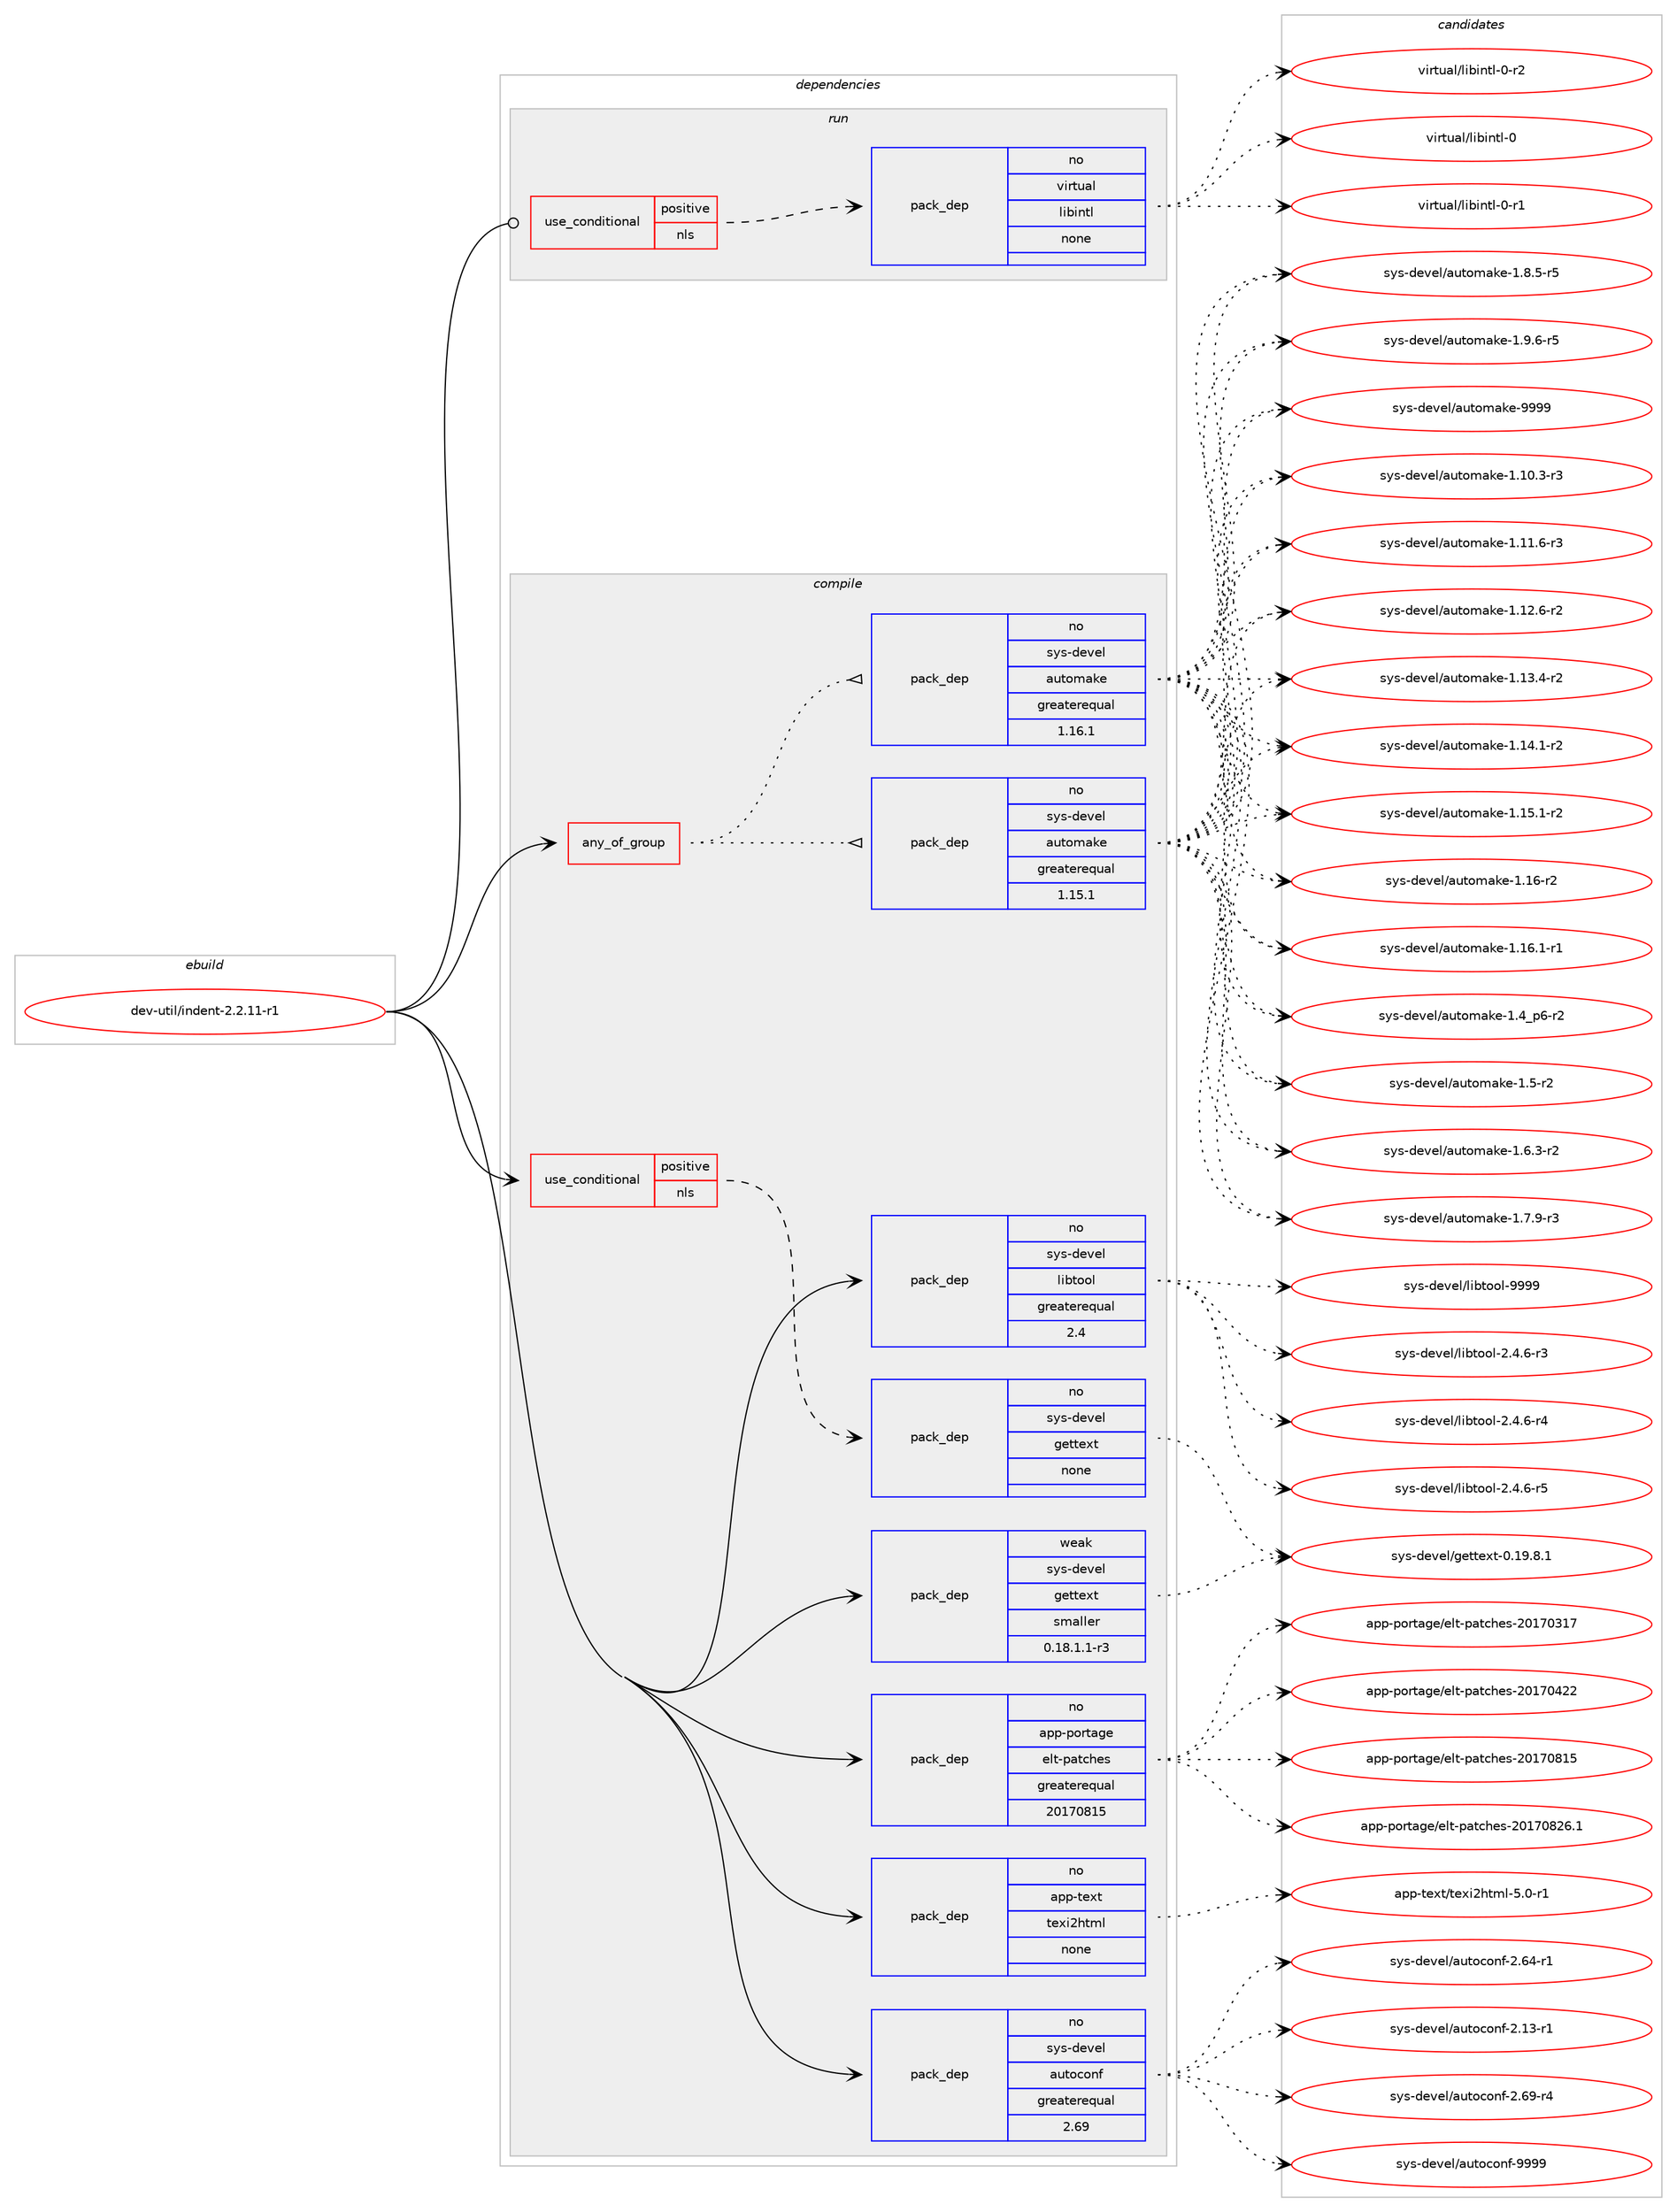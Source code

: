 digraph prolog {

# *************
# Graph options
# *************

newrank=true;
concentrate=true;
compound=true;
graph [rankdir=LR,fontname=Helvetica,fontsize=10,ranksep=1.5];#, ranksep=2.5, nodesep=0.2];
edge  [arrowhead=vee];
node  [fontname=Helvetica,fontsize=10];

# **********
# The ebuild
# **********

subgraph cluster_leftcol {
color=gray;
rank=same;
label=<<i>ebuild</i>>;
id [label="dev-util/indent-2.2.11-r1", color=red, width=4, href="../dev-util/indent-2.2.11-r1.svg"];
}

# ****************
# The dependencies
# ****************

subgraph cluster_midcol {
color=gray;
label=<<i>dependencies</i>>;
subgraph cluster_compile {
fillcolor="#eeeeee";
style=filled;
label=<<i>compile</i>>;
subgraph any23066 {
dependency1546431 [label=<<TABLE BORDER="0" CELLBORDER="1" CELLSPACING="0" CELLPADDING="4"><TR><TD CELLPADDING="10">any_of_group</TD></TR></TABLE>>, shape=none, color=red];subgraph pack1098212 {
dependency1546432 [label=<<TABLE BORDER="0" CELLBORDER="1" CELLSPACING="0" CELLPADDING="4" WIDTH="220"><TR><TD ROWSPAN="6" CELLPADDING="30">pack_dep</TD></TR><TR><TD WIDTH="110">no</TD></TR><TR><TD>sys-devel</TD></TR><TR><TD>automake</TD></TR><TR><TD>greaterequal</TD></TR><TR><TD>1.16.1</TD></TR></TABLE>>, shape=none, color=blue];
}
dependency1546431:e -> dependency1546432:w [weight=20,style="dotted",arrowhead="oinv"];
subgraph pack1098213 {
dependency1546433 [label=<<TABLE BORDER="0" CELLBORDER="1" CELLSPACING="0" CELLPADDING="4" WIDTH="220"><TR><TD ROWSPAN="6" CELLPADDING="30">pack_dep</TD></TR><TR><TD WIDTH="110">no</TD></TR><TR><TD>sys-devel</TD></TR><TR><TD>automake</TD></TR><TR><TD>greaterequal</TD></TR><TR><TD>1.15.1</TD></TR></TABLE>>, shape=none, color=blue];
}
dependency1546431:e -> dependency1546433:w [weight=20,style="dotted",arrowhead="oinv"];
}
id:e -> dependency1546431:w [weight=20,style="solid",arrowhead="vee"];
subgraph cond424560 {
dependency1546434 [label=<<TABLE BORDER="0" CELLBORDER="1" CELLSPACING="0" CELLPADDING="4"><TR><TD ROWSPAN="3" CELLPADDING="10">use_conditional</TD></TR><TR><TD>positive</TD></TR><TR><TD>nls</TD></TR></TABLE>>, shape=none, color=red];
subgraph pack1098214 {
dependency1546435 [label=<<TABLE BORDER="0" CELLBORDER="1" CELLSPACING="0" CELLPADDING="4" WIDTH="220"><TR><TD ROWSPAN="6" CELLPADDING="30">pack_dep</TD></TR><TR><TD WIDTH="110">no</TD></TR><TR><TD>sys-devel</TD></TR><TR><TD>gettext</TD></TR><TR><TD>none</TD></TR><TR><TD></TD></TR></TABLE>>, shape=none, color=blue];
}
dependency1546434:e -> dependency1546435:w [weight=20,style="dashed",arrowhead="vee"];
}
id:e -> dependency1546434:w [weight=20,style="solid",arrowhead="vee"];
subgraph pack1098215 {
dependency1546436 [label=<<TABLE BORDER="0" CELLBORDER="1" CELLSPACING="0" CELLPADDING="4" WIDTH="220"><TR><TD ROWSPAN="6" CELLPADDING="30">pack_dep</TD></TR><TR><TD WIDTH="110">no</TD></TR><TR><TD>app-portage</TD></TR><TR><TD>elt-patches</TD></TR><TR><TD>greaterequal</TD></TR><TR><TD>20170815</TD></TR></TABLE>>, shape=none, color=blue];
}
id:e -> dependency1546436:w [weight=20,style="solid",arrowhead="vee"];
subgraph pack1098216 {
dependency1546437 [label=<<TABLE BORDER="0" CELLBORDER="1" CELLSPACING="0" CELLPADDING="4" WIDTH="220"><TR><TD ROWSPAN="6" CELLPADDING="30">pack_dep</TD></TR><TR><TD WIDTH="110">no</TD></TR><TR><TD>app-text</TD></TR><TR><TD>texi2html</TD></TR><TR><TD>none</TD></TR><TR><TD></TD></TR></TABLE>>, shape=none, color=blue];
}
id:e -> dependency1546437:w [weight=20,style="solid",arrowhead="vee"];
subgraph pack1098217 {
dependency1546438 [label=<<TABLE BORDER="0" CELLBORDER="1" CELLSPACING="0" CELLPADDING="4" WIDTH="220"><TR><TD ROWSPAN="6" CELLPADDING="30">pack_dep</TD></TR><TR><TD WIDTH="110">no</TD></TR><TR><TD>sys-devel</TD></TR><TR><TD>autoconf</TD></TR><TR><TD>greaterequal</TD></TR><TR><TD>2.69</TD></TR></TABLE>>, shape=none, color=blue];
}
id:e -> dependency1546438:w [weight=20,style="solid",arrowhead="vee"];
subgraph pack1098218 {
dependency1546439 [label=<<TABLE BORDER="0" CELLBORDER="1" CELLSPACING="0" CELLPADDING="4" WIDTH="220"><TR><TD ROWSPAN="6" CELLPADDING="30">pack_dep</TD></TR><TR><TD WIDTH="110">no</TD></TR><TR><TD>sys-devel</TD></TR><TR><TD>libtool</TD></TR><TR><TD>greaterequal</TD></TR><TR><TD>2.4</TD></TR></TABLE>>, shape=none, color=blue];
}
id:e -> dependency1546439:w [weight=20,style="solid",arrowhead="vee"];
subgraph pack1098219 {
dependency1546440 [label=<<TABLE BORDER="0" CELLBORDER="1" CELLSPACING="0" CELLPADDING="4" WIDTH="220"><TR><TD ROWSPAN="6" CELLPADDING="30">pack_dep</TD></TR><TR><TD WIDTH="110">weak</TD></TR><TR><TD>sys-devel</TD></TR><TR><TD>gettext</TD></TR><TR><TD>smaller</TD></TR><TR><TD>0.18.1.1-r3</TD></TR></TABLE>>, shape=none, color=blue];
}
id:e -> dependency1546440:w [weight=20,style="solid",arrowhead="vee"];
}
subgraph cluster_compileandrun {
fillcolor="#eeeeee";
style=filled;
label=<<i>compile and run</i>>;
}
subgraph cluster_run {
fillcolor="#eeeeee";
style=filled;
label=<<i>run</i>>;
subgraph cond424561 {
dependency1546441 [label=<<TABLE BORDER="0" CELLBORDER="1" CELLSPACING="0" CELLPADDING="4"><TR><TD ROWSPAN="3" CELLPADDING="10">use_conditional</TD></TR><TR><TD>positive</TD></TR><TR><TD>nls</TD></TR></TABLE>>, shape=none, color=red];
subgraph pack1098220 {
dependency1546442 [label=<<TABLE BORDER="0" CELLBORDER="1" CELLSPACING="0" CELLPADDING="4" WIDTH="220"><TR><TD ROWSPAN="6" CELLPADDING="30">pack_dep</TD></TR><TR><TD WIDTH="110">no</TD></TR><TR><TD>virtual</TD></TR><TR><TD>libintl</TD></TR><TR><TD>none</TD></TR><TR><TD></TD></TR></TABLE>>, shape=none, color=blue];
}
dependency1546441:e -> dependency1546442:w [weight=20,style="dashed",arrowhead="vee"];
}
id:e -> dependency1546441:w [weight=20,style="solid",arrowhead="odot"];
}
}

# **************
# The candidates
# **************

subgraph cluster_choices {
rank=same;
color=gray;
label=<<i>candidates</i>>;

subgraph choice1098212 {
color=black;
nodesep=1;
choice11512111545100101118101108479711711611110997107101454946494846514511451 [label="sys-devel/automake-1.10.3-r3", color=red, width=4,href="../sys-devel/automake-1.10.3-r3.svg"];
choice11512111545100101118101108479711711611110997107101454946494946544511451 [label="sys-devel/automake-1.11.6-r3", color=red, width=4,href="../sys-devel/automake-1.11.6-r3.svg"];
choice11512111545100101118101108479711711611110997107101454946495046544511450 [label="sys-devel/automake-1.12.6-r2", color=red, width=4,href="../sys-devel/automake-1.12.6-r2.svg"];
choice11512111545100101118101108479711711611110997107101454946495146524511450 [label="sys-devel/automake-1.13.4-r2", color=red, width=4,href="../sys-devel/automake-1.13.4-r2.svg"];
choice11512111545100101118101108479711711611110997107101454946495246494511450 [label="sys-devel/automake-1.14.1-r2", color=red, width=4,href="../sys-devel/automake-1.14.1-r2.svg"];
choice11512111545100101118101108479711711611110997107101454946495346494511450 [label="sys-devel/automake-1.15.1-r2", color=red, width=4,href="../sys-devel/automake-1.15.1-r2.svg"];
choice1151211154510010111810110847971171161111099710710145494649544511450 [label="sys-devel/automake-1.16-r2", color=red, width=4,href="../sys-devel/automake-1.16-r2.svg"];
choice11512111545100101118101108479711711611110997107101454946495446494511449 [label="sys-devel/automake-1.16.1-r1", color=red, width=4,href="../sys-devel/automake-1.16.1-r1.svg"];
choice115121115451001011181011084797117116111109971071014549465295112544511450 [label="sys-devel/automake-1.4_p6-r2", color=red, width=4,href="../sys-devel/automake-1.4_p6-r2.svg"];
choice11512111545100101118101108479711711611110997107101454946534511450 [label="sys-devel/automake-1.5-r2", color=red, width=4,href="../sys-devel/automake-1.5-r2.svg"];
choice115121115451001011181011084797117116111109971071014549465446514511450 [label="sys-devel/automake-1.6.3-r2", color=red, width=4,href="../sys-devel/automake-1.6.3-r2.svg"];
choice115121115451001011181011084797117116111109971071014549465546574511451 [label="sys-devel/automake-1.7.9-r3", color=red, width=4,href="../sys-devel/automake-1.7.9-r3.svg"];
choice115121115451001011181011084797117116111109971071014549465646534511453 [label="sys-devel/automake-1.8.5-r5", color=red, width=4,href="../sys-devel/automake-1.8.5-r5.svg"];
choice115121115451001011181011084797117116111109971071014549465746544511453 [label="sys-devel/automake-1.9.6-r5", color=red, width=4,href="../sys-devel/automake-1.9.6-r5.svg"];
choice115121115451001011181011084797117116111109971071014557575757 [label="sys-devel/automake-9999", color=red, width=4,href="../sys-devel/automake-9999.svg"];
dependency1546432:e -> choice11512111545100101118101108479711711611110997107101454946494846514511451:w [style=dotted,weight="100"];
dependency1546432:e -> choice11512111545100101118101108479711711611110997107101454946494946544511451:w [style=dotted,weight="100"];
dependency1546432:e -> choice11512111545100101118101108479711711611110997107101454946495046544511450:w [style=dotted,weight="100"];
dependency1546432:e -> choice11512111545100101118101108479711711611110997107101454946495146524511450:w [style=dotted,weight="100"];
dependency1546432:e -> choice11512111545100101118101108479711711611110997107101454946495246494511450:w [style=dotted,weight="100"];
dependency1546432:e -> choice11512111545100101118101108479711711611110997107101454946495346494511450:w [style=dotted,weight="100"];
dependency1546432:e -> choice1151211154510010111810110847971171161111099710710145494649544511450:w [style=dotted,weight="100"];
dependency1546432:e -> choice11512111545100101118101108479711711611110997107101454946495446494511449:w [style=dotted,weight="100"];
dependency1546432:e -> choice115121115451001011181011084797117116111109971071014549465295112544511450:w [style=dotted,weight="100"];
dependency1546432:e -> choice11512111545100101118101108479711711611110997107101454946534511450:w [style=dotted,weight="100"];
dependency1546432:e -> choice115121115451001011181011084797117116111109971071014549465446514511450:w [style=dotted,weight="100"];
dependency1546432:e -> choice115121115451001011181011084797117116111109971071014549465546574511451:w [style=dotted,weight="100"];
dependency1546432:e -> choice115121115451001011181011084797117116111109971071014549465646534511453:w [style=dotted,weight="100"];
dependency1546432:e -> choice115121115451001011181011084797117116111109971071014549465746544511453:w [style=dotted,weight="100"];
dependency1546432:e -> choice115121115451001011181011084797117116111109971071014557575757:w [style=dotted,weight="100"];
}
subgraph choice1098213 {
color=black;
nodesep=1;
choice11512111545100101118101108479711711611110997107101454946494846514511451 [label="sys-devel/automake-1.10.3-r3", color=red, width=4,href="../sys-devel/automake-1.10.3-r3.svg"];
choice11512111545100101118101108479711711611110997107101454946494946544511451 [label="sys-devel/automake-1.11.6-r3", color=red, width=4,href="../sys-devel/automake-1.11.6-r3.svg"];
choice11512111545100101118101108479711711611110997107101454946495046544511450 [label="sys-devel/automake-1.12.6-r2", color=red, width=4,href="../sys-devel/automake-1.12.6-r2.svg"];
choice11512111545100101118101108479711711611110997107101454946495146524511450 [label="sys-devel/automake-1.13.4-r2", color=red, width=4,href="../sys-devel/automake-1.13.4-r2.svg"];
choice11512111545100101118101108479711711611110997107101454946495246494511450 [label="sys-devel/automake-1.14.1-r2", color=red, width=4,href="../sys-devel/automake-1.14.1-r2.svg"];
choice11512111545100101118101108479711711611110997107101454946495346494511450 [label="sys-devel/automake-1.15.1-r2", color=red, width=4,href="../sys-devel/automake-1.15.1-r2.svg"];
choice1151211154510010111810110847971171161111099710710145494649544511450 [label="sys-devel/automake-1.16-r2", color=red, width=4,href="../sys-devel/automake-1.16-r2.svg"];
choice11512111545100101118101108479711711611110997107101454946495446494511449 [label="sys-devel/automake-1.16.1-r1", color=red, width=4,href="../sys-devel/automake-1.16.1-r1.svg"];
choice115121115451001011181011084797117116111109971071014549465295112544511450 [label="sys-devel/automake-1.4_p6-r2", color=red, width=4,href="../sys-devel/automake-1.4_p6-r2.svg"];
choice11512111545100101118101108479711711611110997107101454946534511450 [label="sys-devel/automake-1.5-r2", color=red, width=4,href="../sys-devel/automake-1.5-r2.svg"];
choice115121115451001011181011084797117116111109971071014549465446514511450 [label="sys-devel/automake-1.6.3-r2", color=red, width=4,href="../sys-devel/automake-1.6.3-r2.svg"];
choice115121115451001011181011084797117116111109971071014549465546574511451 [label="sys-devel/automake-1.7.9-r3", color=red, width=4,href="../sys-devel/automake-1.7.9-r3.svg"];
choice115121115451001011181011084797117116111109971071014549465646534511453 [label="sys-devel/automake-1.8.5-r5", color=red, width=4,href="../sys-devel/automake-1.8.5-r5.svg"];
choice115121115451001011181011084797117116111109971071014549465746544511453 [label="sys-devel/automake-1.9.6-r5", color=red, width=4,href="../sys-devel/automake-1.9.6-r5.svg"];
choice115121115451001011181011084797117116111109971071014557575757 [label="sys-devel/automake-9999", color=red, width=4,href="../sys-devel/automake-9999.svg"];
dependency1546433:e -> choice11512111545100101118101108479711711611110997107101454946494846514511451:w [style=dotted,weight="100"];
dependency1546433:e -> choice11512111545100101118101108479711711611110997107101454946494946544511451:w [style=dotted,weight="100"];
dependency1546433:e -> choice11512111545100101118101108479711711611110997107101454946495046544511450:w [style=dotted,weight="100"];
dependency1546433:e -> choice11512111545100101118101108479711711611110997107101454946495146524511450:w [style=dotted,weight="100"];
dependency1546433:e -> choice11512111545100101118101108479711711611110997107101454946495246494511450:w [style=dotted,weight="100"];
dependency1546433:e -> choice11512111545100101118101108479711711611110997107101454946495346494511450:w [style=dotted,weight="100"];
dependency1546433:e -> choice1151211154510010111810110847971171161111099710710145494649544511450:w [style=dotted,weight="100"];
dependency1546433:e -> choice11512111545100101118101108479711711611110997107101454946495446494511449:w [style=dotted,weight="100"];
dependency1546433:e -> choice115121115451001011181011084797117116111109971071014549465295112544511450:w [style=dotted,weight="100"];
dependency1546433:e -> choice11512111545100101118101108479711711611110997107101454946534511450:w [style=dotted,weight="100"];
dependency1546433:e -> choice115121115451001011181011084797117116111109971071014549465446514511450:w [style=dotted,weight="100"];
dependency1546433:e -> choice115121115451001011181011084797117116111109971071014549465546574511451:w [style=dotted,weight="100"];
dependency1546433:e -> choice115121115451001011181011084797117116111109971071014549465646534511453:w [style=dotted,weight="100"];
dependency1546433:e -> choice115121115451001011181011084797117116111109971071014549465746544511453:w [style=dotted,weight="100"];
dependency1546433:e -> choice115121115451001011181011084797117116111109971071014557575757:w [style=dotted,weight="100"];
}
subgraph choice1098214 {
color=black;
nodesep=1;
choice1151211154510010111810110847103101116116101120116454846495746564649 [label="sys-devel/gettext-0.19.8.1", color=red, width=4,href="../sys-devel/gettext-0.19.8.1.svg"];
dependency1546435:e -> choice1151211154510010111810110847103101116116101120116454846495746564649:w [style=dotted,weight="100"];
}
subgraph choice1098215 {
color=black;
nodesep=1;
choice97112112451121111141169710310147101108116451129711699104101115455048495548514955 [label="app-portage/elt-patches-20170317", color=red, width=4,href="../app-portage/elt-patches-20170317.svg"];
choice97112112451121111141169710310147101108116451129711699104101115455048495548525050 [label="app-portage/elt-patches-20170422", color=red, width=4,href="../app-portage/elt-patches-20170422.svg"];
choice97112112451121111141169710310147101108116451129711699104101115455048495548564953 [label="app-portage/elt-patches-20170815", color=red, width=4,href="../app-portage/elt-patches-20170815.svg"];
choice971121124511211111411697103101471011081164511297116991041011154550484955485650544649 [label="app-portage/elt-patches-20170826.1", color=red, width=4,href="../app-portage/elt-patches-20170826.1.svg"];
dependency1546436:e -> choice97112112451121111141169710310147101108116451129711699104101115455048495548514955:w [style=dotted,weight="100"];
dependency1546436:e -> choice97112112451121111141169710310147101108116451129711699104101115455048495548525050:w [style=dotted,weight="100"];
dependency1546436:e -> choice97112112451121111141169710310147101108116451129711699104101115455048495548564953:w [style=dotted,weight="100"];
dependency1546436:e -> choice971121124511211111411697103101471011081164511297116991041011154550484955485650544649:w [style=dotted,weight="100"];
}
subgraph choice1098216 {
color=black;
nodesep=1;
choice97112112451161011201164711610112010550104116109108455346484511449 [label="app-text/texi2html-5.0-r1", color=red, width=4,href="../app-text/texi2html-5.0-r1.svg"];
dependency1546437:e -> choice97112112451161011201164711610112010550104116109108455346484511449:w [style=dotted,weight="100"];
}
subgraph choice1098217 {
color=black;
nodesep=1;
choice1151211154510010111810110847971171161119911111010245504649514511449 [label="sys-devel/autoconf-2.13-r1", color=red, width=4,href="../sys-devel/autoconf-2.13-r1.svg"];
choice1151211154510010111810110847971171161119911111010245504654524511449 [label="sys-devel/autoconf-2.64-r1", color=red, width=4,href="../sys-devel/autoconf-2.64-r1.svg"];
choice1151211154510010111810110847971171161119911111010245504654574511452 [label="sys-devel/autoconf-2.69-r4", color=red, width=4,href="../sys-devel/autoconf-2.69-r4.svg"];
choice115121115451001011181011084797117116111991111101024557575757 [label="sys-devel/autoconf-9999", color=red, width=4,href="../sys-devel/autoconf-9999.svg"];
dependency1546438:e -> choice1151211154510010111810110847971171161119911111010245504649514511449:w [style=dotted,weight="100"];
dependency1546438:e -> choice1151211154510010111810110847971171161119911111010245504654524511449:w [style=dotted,weight="100"];
dependency1546438:e -> choice1151211154510010111810110847971171161119911111010245504654574511452:w [style=dotted,weight="100"];
dependency1546438:e -> choice115121115451001011181011084797117116111991111101024557575757:w [style=dotted,weight="100"];
}
subgraph choice1098218 {
color=black;
nodesep=1;
choice1151211154510010111810110847108105981161111111084550465246544511451 [label="sys-devel/libtool-2.4.6-r3", color=red, width=4,href="../sys-devel/libtool-2.4.6-r3.svg"];
choice1151211154510010111810110847108105981161111111084550465246544511452 [label="sys-devel/libtool-2.4.6-r4", color=red, width=4,href="../sys-devel/libtool-2.4.6-r4.svg"];
choice1151211154510010111810110847108105981161111111084550465246544511453 [label="sys-devel/libtool-2.4.6-r5", color=red, width=4,href="../sys-devel/libtool-2.4.6-r5.svg"];
choice1151211154510010111810110847108105981161111111084557575757 [label="sys-devel/libtool-9999", color=red, width=4,href="../sys-devel/libtool-9999.svg"];
dependency1546439:e -> choice1151211154510010111810110847108105981161111111084550465246544511451:w [style=dotted,weight="100"];
dependency1546439:e -> choice1151211154510010111810110847108105981161111111084550465246544511452:w [style=dotted,weight="100"];
dependency1546439:e -> choice1151211154510010111810110847108105981161111111084550465246544511453:w [style=dotted,weight="100"];
dependency1546439:e -> choice1151211154510010111810110847108105981161111111084557575757:w [style=dotted,weight="100"];
}
subgraph choice1098219 {
color=black;
nodesep=1;
choice1151211154510010111810110847103101116116101120116454846495746564649 [label="sys-devel/gettext-0.19.8.1", color=red, width=4,href="../sys-devel/gettext-0.19.8.1.svg"];
dependency1546440:e -> choice1151211154510010111810110847103101116116101120116454846495746564649:w [style=dotted,weight="100"];
}
subgraph choice1098220 {
color=black;
nodesep=1;
choice1181051141161179710847108105981051101161084548 [label="virtual/libintl-0", color=red, width=4,href="../virtual/libintl-0.svg"];
choice11810511411611797108471081059810511011610845484511449 [label="virtual/libintl-0-r1", color=red, width=4,href="../virtual/libintl-0-r1.svg"];
choice11810511411611797108471081059810511011610845484511450 [label="virtual/libintl-0-r2", color=red, width=4,href="../virtual/libintl-0-r2.svg"];
dependency1546442:e -> choice1181051141161179710847108105981051101161084548:w [style=dotted,weight="100"];
dependency1546442:e -> choice11810511411611797108471081059810511011610845484511449:w [style=dotted,weight="100"];
dependency1546442:e -> choice11810511411611797108471081059810511011610845484511450:w [style=dotted,weight="100"];
}
}

}
